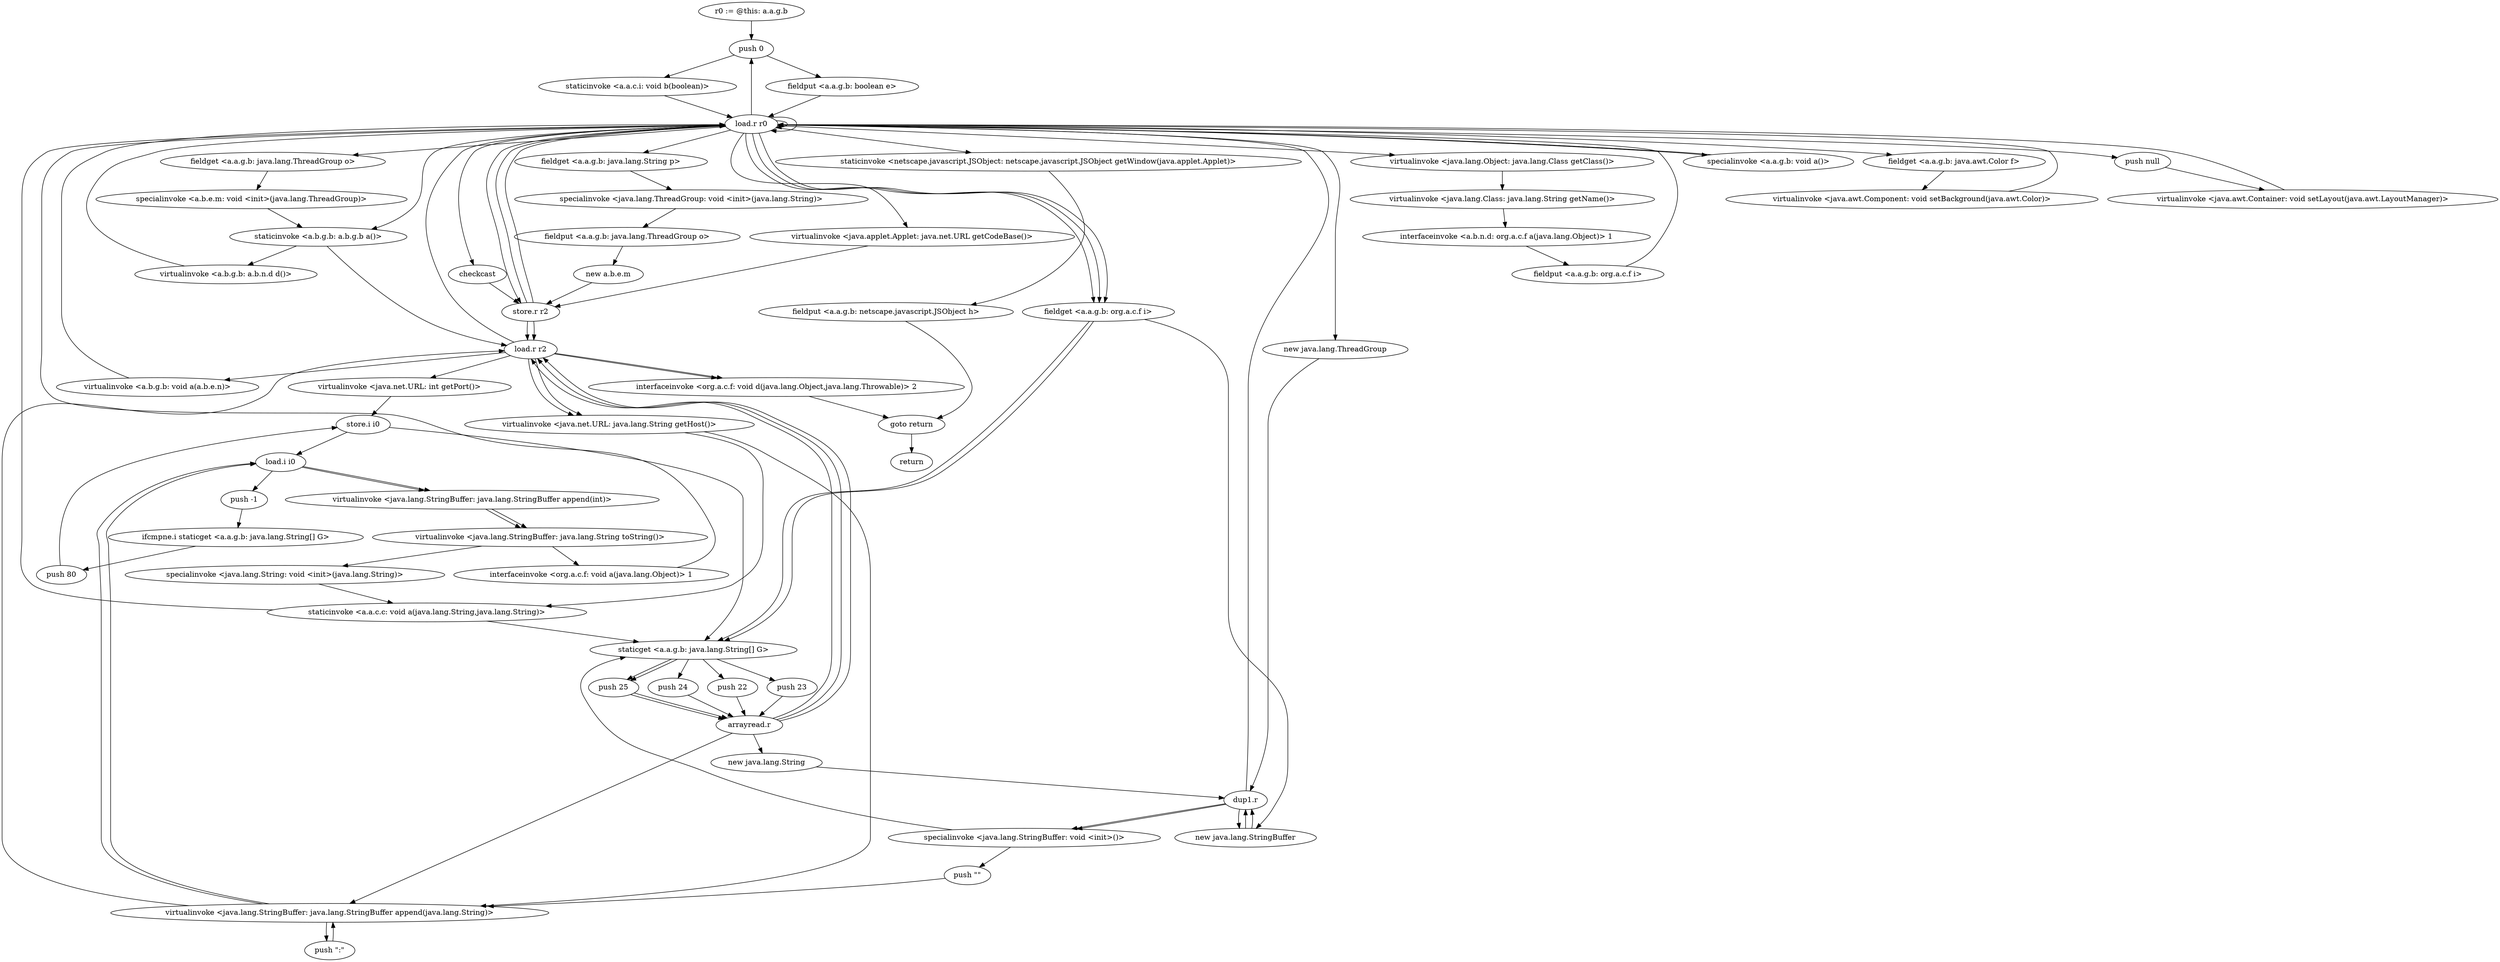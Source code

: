 digraph "" {
    "r0 := @this: a.a.g.b"
    "push 0"
    "r0 := @this: a.a.g.b"->"push 0";
    "staticinvoke <a.a.c.i: void b(boolean)>"
    "push 0"->"staticinvoke <a.a.c.i: void b(boolean)>";
    "load.r r0"
    "staticinvoke <a.a.c.i: void b(boolean)>"->"load.r r0";
    "staticinvoke <a.b.g.b: a.b.g.b a()>"
    "load.r r0"->"staticinvoke <a.b.g.b: a.b.g.b a()>";
    "virtualinvoke <a.b.g.b: a.b.n.d d()>"
    "staticinvoke <a.b.g.b: a.b.g.b a()>"->"virtualinvoke <a.b.g.b: a.b.n.d d()>";
    "virtualinvoke <a.b.g.b: a.b.n.d d()>"->"load.r r0";
    "virtualinvoke <java.lang.Object: java.lang.Class getClass()>"
    "load.r r0"->"virtualinvoke <java.lang.Object: java.lang.Class getClass()>";
    "virtualinvoke <java.lang.Class: java.lang.String getName()>"
    "virtualinvoke <java.lang.Object: java.lang.Class getClass()>"->"virtualinvoke <java.lang.Class: java.lang.String getName()>";
    "interfaceinvoke <a.b.n.d: org.a.c.f a(java.lang.Object)> 1"
    "virtualinvoke <java.lang.Class: java.lang.String getName()>"->"interfaceinvoke <a.b.n.d: org.a.c.f a(java.lang.Object)> 1";
    "fieldput <a.a.g.b: org.a.c.f i>"
    "interfaceinvoke <a.b.n.d: org.a.c.f a(java.lang.Object)> 1"->"fieldput <a.a.g.b: org.a.c.f i>";
    "fieldput <a.a.g.b: org.a.c.f i>"->"load.r r0";
    "load.r r0"->"push 0";
    "fieldput <a.a.g.b: boolean e>"
    "push 0"->"fieldput <a.a.g.b: boolean e>";
    "fieldput <a.a.g.b: boolean e>"->"load.r r0";
    "new java.lang.ThreadGroup"
    "load.r r0"->"new java.lang.ThreadGroup";
    "dup1.r"
    "new java.lang.ThreadGroup"->"dup1.r";
    "dup1.r"->"load.r r0";
    "fieldget <a.a.g.b: java.lang.String p>"
    "load.r r0"->"fieldget <a.a.g.b: java.lang.String p>";
    "specialinvoke <java.lang.ThreadGroup: void <init>(java.lang.String)>"
    "fieldget <a.a.g.b: java.lang.String p>"->"specialinvoke <java.lang.ThreadGroup: void <init>(java.lang.String)>";
    "fieldput <a.a.g.b: java.lang.ThreadGroup o>"
    "specialinvoke <java.lang.ThreadGroup: void <init>(java.lang.String)>"->"fieldput <a.a.g.b: java.lang.ThreadGroup o>";
    "new a.b.e.m"
    "fieldput <a.a.g.b: java.lang.ThreadGroup o>"->"new a.b.e.m";
    "store.r r2"
    "new a.b.e.m"->"store.r r2";
    "load.r r2"
    "store.r r2"->"load.r r2";
    "load.r r2"->"load.r r0";
    "fieldget <a.a.g.b: java.lang.ThreadGroup o>"
    "load.r r0"->"fieldget <a.a.g.b: java.lang.ThreadGroup o>";
    "specialinvoke <a.b.e.m: void <init>(java.lang.ThreadGroup)>"
    "fieldget <a.a.g.b: java.lang.ThreadGroup o>"->"specialinvoke <a.b.e.m: void <init>(java.lang.ThreadGroup)>";
    "specialinvoke <a.b.e.m: void <init>(java.lang.ThreadGroup)>"->"staticinvoke <a.b.g.b: a.b.g.b a()>";
    "staticinvoke <a.b.g.b: a.b.g.b a()>"->"load.r r2";
    "virtualinvoke <a.b.g.b: void a(a.b.e.n)>"
    "load.r r2"->"virtualinvoke <a.b.g.b: void a(a.b.e.n)>";
    "virtualinvoke <a.b.g.b: void a(a.b.e.n)>"->"load.r r0";
    "virtualinvoke <java.applet.Applet: java.net.URL getCodeBase()>"
    "load.r r0"->"virtualinvoke <java.applet.Applet: java.net.URL getCodeBase()>";
    "virtualinvoke <java.applet.Applet: java.net.URL getCodeBase()>"->"store.r r2";
    "store.r r2"->"load.r r2";
    "virtualinvoke <java.net.URL: int getPort()>"
    "load.r r2"->"virtualinvoke <java.net.URL: int getPort()>";
    "store.i i0"
    "virtualinvoke <java.net.URL: int getPort()>"->"store.i i0";
    "load.i i0"
    "store.i i0"->"load.i i0";
    "push -1"
    "load.i i0"->"push -1";
    "ifcmpne.i staticget <a.a.g.b: java.lang.String[] G>"
    "push -1"->"ifcmpne.i staticget <a.a.g.b: java.lang.String[] G>";
    "push 80"
    "ifcmpne.i staticget <a.a.g.b: java.lang.String[] G>"->"push 80";
    "push 80"->"store.i i0";
    "staticget <a.a.g.b: java.lang.String[] G>"
    "store.i i0"->"staticget <a.a.g.b: java.lang.String[] G>";
    "push 24"
    "staticget <a.a.g.b: java.lang.String[] G>"->"push 24";
    "arrayread.r"
    "push 24"->"arrayread.r";
    "arrayread.r"->"load.r r2";
    "virtualinvoke <java.net.URL: java.lang.String getHost()>"
    "load.r r2"->"virtualinvoke <java.net.URL: java.lang.String getHost()>";
    "staticinvoke <a.a.c.c: void a(java.lang.String,java.lang.String)>"
    "virtualinvoke <java.net.URL: java.lang.String getHost()>"->"staticinvoke <a.a.c.c: void a(java.lang.String,java.lang.String)>";
    "staticinvoke <a.a.c.c: void a(java.lang.String,java.lang.String)>"->"staticget <a.a.g.b: java.lang.String[] G>";
    "push 22"
    "staticget <a.a.g.b: java.lang.String[] G>"->"push 22";
    "push 22"->"arrayread.r";
    "new java.lang.String"
    "arrayread.r"->"new java.lang.String";
    "new java.lang.String"->"dup1.r";
    "new java.lang.StringBuffer"
    "dup1.r"->"new java.lang.StringBuffer";
    "new java.lang.StringBuffer"->"dup1.r";
    "specialinvoke <java.lang.StringBuffer: void <init>()>"
    "dup1.r"->"specialinvoke <java.lang.StringBuffer: void <init>()>";
    "push \"\""
    "specialinvoke <java.lang.StringBuffer: void <init>()>"->"push \"\"";
    "virtualinvoke <java.lang.StringBuffer: java.lang.StringBuffer append(java.lang.String)>"
    "push \"\""->"virtualinvoke <java.lang.StringBuffer: java.lang.StringBuffer append(java.lang.String)>";
    "virtualinvoke <java.lang.StringBuffer: java.lang.StringBuffer append(java.lang.String)>"->"load.i i0";
    "virtualinvoke <java.lang.StringBuffer: java.lang.StringBuffer append(int)>"
    "load.i i0"->"virtualinvoke <java.lang.StringBuffer: java.lang.StringBuffer append(int)>";
    "virtualinvoke <java.lang.StringBuffer: java.lang.String toString()>"
    "virtualinvoke <java.lang.StringBuffer: java.lang.StringBuffer append(int)>"->"virtualinvoke <java.lang.StringBuffer: java.lang.String toString()>";
    "specialinvoke <java.lang.String: void <init>(java.lang.String)>"
    "virtualinvoke <java.lang.StringBuffer: java.lang.String toString()>"->"specialinvoke <java.lang.String: void <init>(java.lang.String)>";
    "specialinvoke <java.lang.String: void <init>(java.lang.String)>"->"staticinvoke <a.a.c.c: void a(java.lang.String,java.lang.String)>";
    "staticinvoke <a.a.c.c: void a(java.lang.String,java.lang.String)>"->"load.r r0";
    "fieldget <a.a.g.b: org.a.c.f i>"
    "load.r r0"->"fieldget <a.a.g.b: org.a.c.f i>";
    "fieldget <a.a.g.b: org.a.c.f i>"->"new java.lang.StringBuffer";
    "new java.lang.StringBuffer"->"dup1.r";
    "dup1.r"->"specialinvoke <java.lang.StringBuffer: void <init>()>";
    "specialinvoke <java.lang.StringBuffer: void <init>()>"->"staticget <a.a.g.b: java.lang.String[] G>";
    "push 23"
    "staticget <a.a.g.b: java.lang.String[] G>"->"push 23";
    "push 23"->"arrayread.r";
    "arrayread.r"->"virtualinvoke <java.lang.StringBuffer: java.lang.StringBuffer append(java.lang.String)>";
    "virtualinvoke <java.lang.StringBuffer: java.lang.StringBuffer append(java.lang.String)>"->"load.r r2";
    "load.r r2"->"virtualinvoke <java.net.URL: java.lang.String getHost()>";
    "virtualinvoke <java.net.URL: java.lang.String getHost()>"->"virtualinvoke <java.lang.StringBuffer: java.lang.StringBuffer append(java.lang.String)>";
    "push \":\""
    "virtualinvoke <java.lang.StringBuffer: java.lang.StringBuffer append(java.lang.String)>"->"push \":\"";
    "push \":\""->"virtualinvoke <java.lang.StringBuffer: java.lang.StringBuffer append(java.lang.String)>";
    "virtualinvoke <java.lang.StringBuffer: java.lang.StringBuffer append(java.lang.String)>"->"load.i i0";
    "load.i i0"->"virtualinvoke <java.lang.StringBuffer: java.lang.StringBuffer append(int)>";
    "virtualinvoke <java.lang.StringBuffer: java.lang.StringBuffer append(int)>"->"virtualinvoke <java.lang.StringBuffer: java.lang.String toString()>";
    "interfaceinvoke <org.a.c.f: void a(java.lang.Object)> 1"
    "virtualinvoke <java.lang.StringBuffer: java.lang.String toString()>"->"interfaceinvoke <org.a.c.f: void a(java.lang.Object)> 1";
    "interfaceinvoke <org.a.c.f: void a(java.lang.Object)> 1"->"load.r r0";
    "specialinvoke <a.a.g.b: void a()>"
    "load.r r0"->"specialinvoke <a.a.g.b: void a()>";
    "specialinvoke <a.a.g.b: void a()>"->"load.r r0";
    "load.r r0"->"load.r r0";
    "fieldget <a.a.g.b: java.awt.Color f>"
    "load.r r0"->"fieldget <a.a.g.b: java.awt.Color f>";
    "virtualinvoke <java.awt.Component: void setBackground(java.awt.Color)>"
    "fieldget <a.a.g.b: java.awt.Color f>"->"virtualinvoke <java.awt.Component: void setBackground(java.awt.Color)>";
    "virtualinvoke <java.awt.Component: void setBackground(java.awt.Color)>"->"load.r r0";
    "push null"
    "load.r r0"->"push null";
    "virtualinvoke <java.awt.Container: void setLayout(java.awt.LayoutManager)>"
    "push null"->"virtualinvoke <java.awt.Container: void setLayout(java.awt.LayoutManager)>";
    "virtualinvoke <java.awt.Container: void setLayout(java.awt.LayoutManager)>"->"load.r r0";
    "load.r r0"->"load.r r0";
    "checkcast"
    "load.r r0"->"checkcast";
    "checkcast"->"store.r r2";
    "store.r r2"->"load.r r0";
    "load.r r0"->"fieldget <a.a.g.b: org.a.c.f i>";
    "fieldget <a.a.g.b: org.a.c.f i>"->"staticget <a.a.g.b: java.lang.String[] G>";
    "push 25"
    "staticget <a.a.g.b: java.lang.String[] G>"->"push 25";
    "push 25"->"arrayread.r";
    "arrayread.r"->"load.r r2";
    "interfaceinvoke <org.a.c.f: void d(java.lang.Object,java.lang.Throwable)> 2"
    "load.r r2"->"interfaceinvoke <org.a.c.f: void d(java.lang.Object,java.lang.Throwable)> 2";
    "goto return"
    "interfaceinvoke <org.a.c.f: void d(java.lang.Object,java.lang.Throwable)> 2"->"goto return";
    "return"
    "goto return"->"return";
    "load.r r0"->"store.r r2";
    "store.r r2"->"load.r r0";
    "load.r r0"->"fieldget <a.a.g.b: org.a.c.f i>";
    "fieldget <a.a.g.b: org.a.c.f i>"->"staticget <a.a.g.b: java.lang.String[] G>";
    "staticget <a.a.g.b: java.lang.String[] G>"->"push 25";
    "push 25"->"arrayread.r";
    "arrayread.r"->"load.r r2";
    "load.r r2"->"interfaceinvoke <org.a.c.f: void d(java.lang.Object,java.lang.Throwable)> 2";
    "staticinvoke <netscape.javascript.JSObject: netscape.javascript.JSObject getWindow(java.applet.Applet)>"
    "load.r r0"->"staticinvoke <netscape.javascript.JSObject: netscape.javascript.JSObject getWindow(java.applet.Applet)>";
    "fieldput <a.a.g.b: netscape.javascript.JSObject h>"
    "staticinvoke <netscape.javascript.JSObject: netscape.javascript.JSObject getWindow(java.applet.Applet)>"->"fieldput <a.a.g.b: netscape.javascript.JSObject h>";
    "fieldput <a.a.g.b: netscape.javascript.JSObject h>"->"goto return";
}
